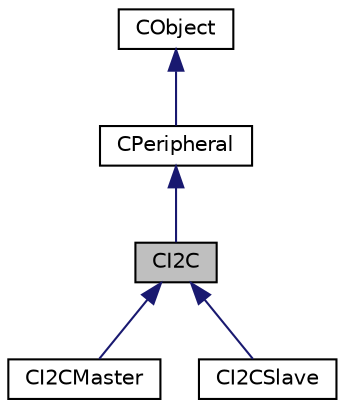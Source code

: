 digraph "CI2C"
{
  edge [fontname="Helvetica",fontsize="10",labelfontname="Helvetica",labelfontsize="10"];
  node [fontname="Helvetica",fontsize="10",shape=record];
  Node1 [label="CI2C",height=0.2,width=0.4,color="black", fillcolor="grey75", style="filled" fontcolor="black"];
  Node2 -> Node1 [dir="back",color="midnightblue",fontsize="10",style="solid",fontname="Helvetica"];
  Node2 [label="CPeripheral",height=0.2,width=0.4,color="black", fillcolor="white", style="filled",URL="$d9/db6/class_c_peripheral.html"];
  Node3 -> Node2 [dir="back",color="midnightblue",fontsize="10",style="solid",fontname="Helvetica"];
  Node3 [label="CObject",height=0.2,width=0.4,color="black", fillcolor="white", style="filled",URL="$dc/dac/class_c_object.html"];
  Node1 -> Node4 [dir="back",color="midnightblue",fontsize="10",style="solid",fontname="Helvetica"];
  Node4 [label="CI2CMaster",height=0.2,width=0.4,color="black", fillcolor="white", style="filled",URL="$d7/db9/class_c_i2_c_master.html"];
  Node1 -> Node5 [dir="back",color="midnightblue",fontsize="10",style="solid",fontname="Helvetica"];
  Node5 [label="CI2CSlave",height=0.2,width=0.4,color="black", fillcolor="white", style="filled",URL="$d9/d52/class_c_i2_c_slave.html"];
}
